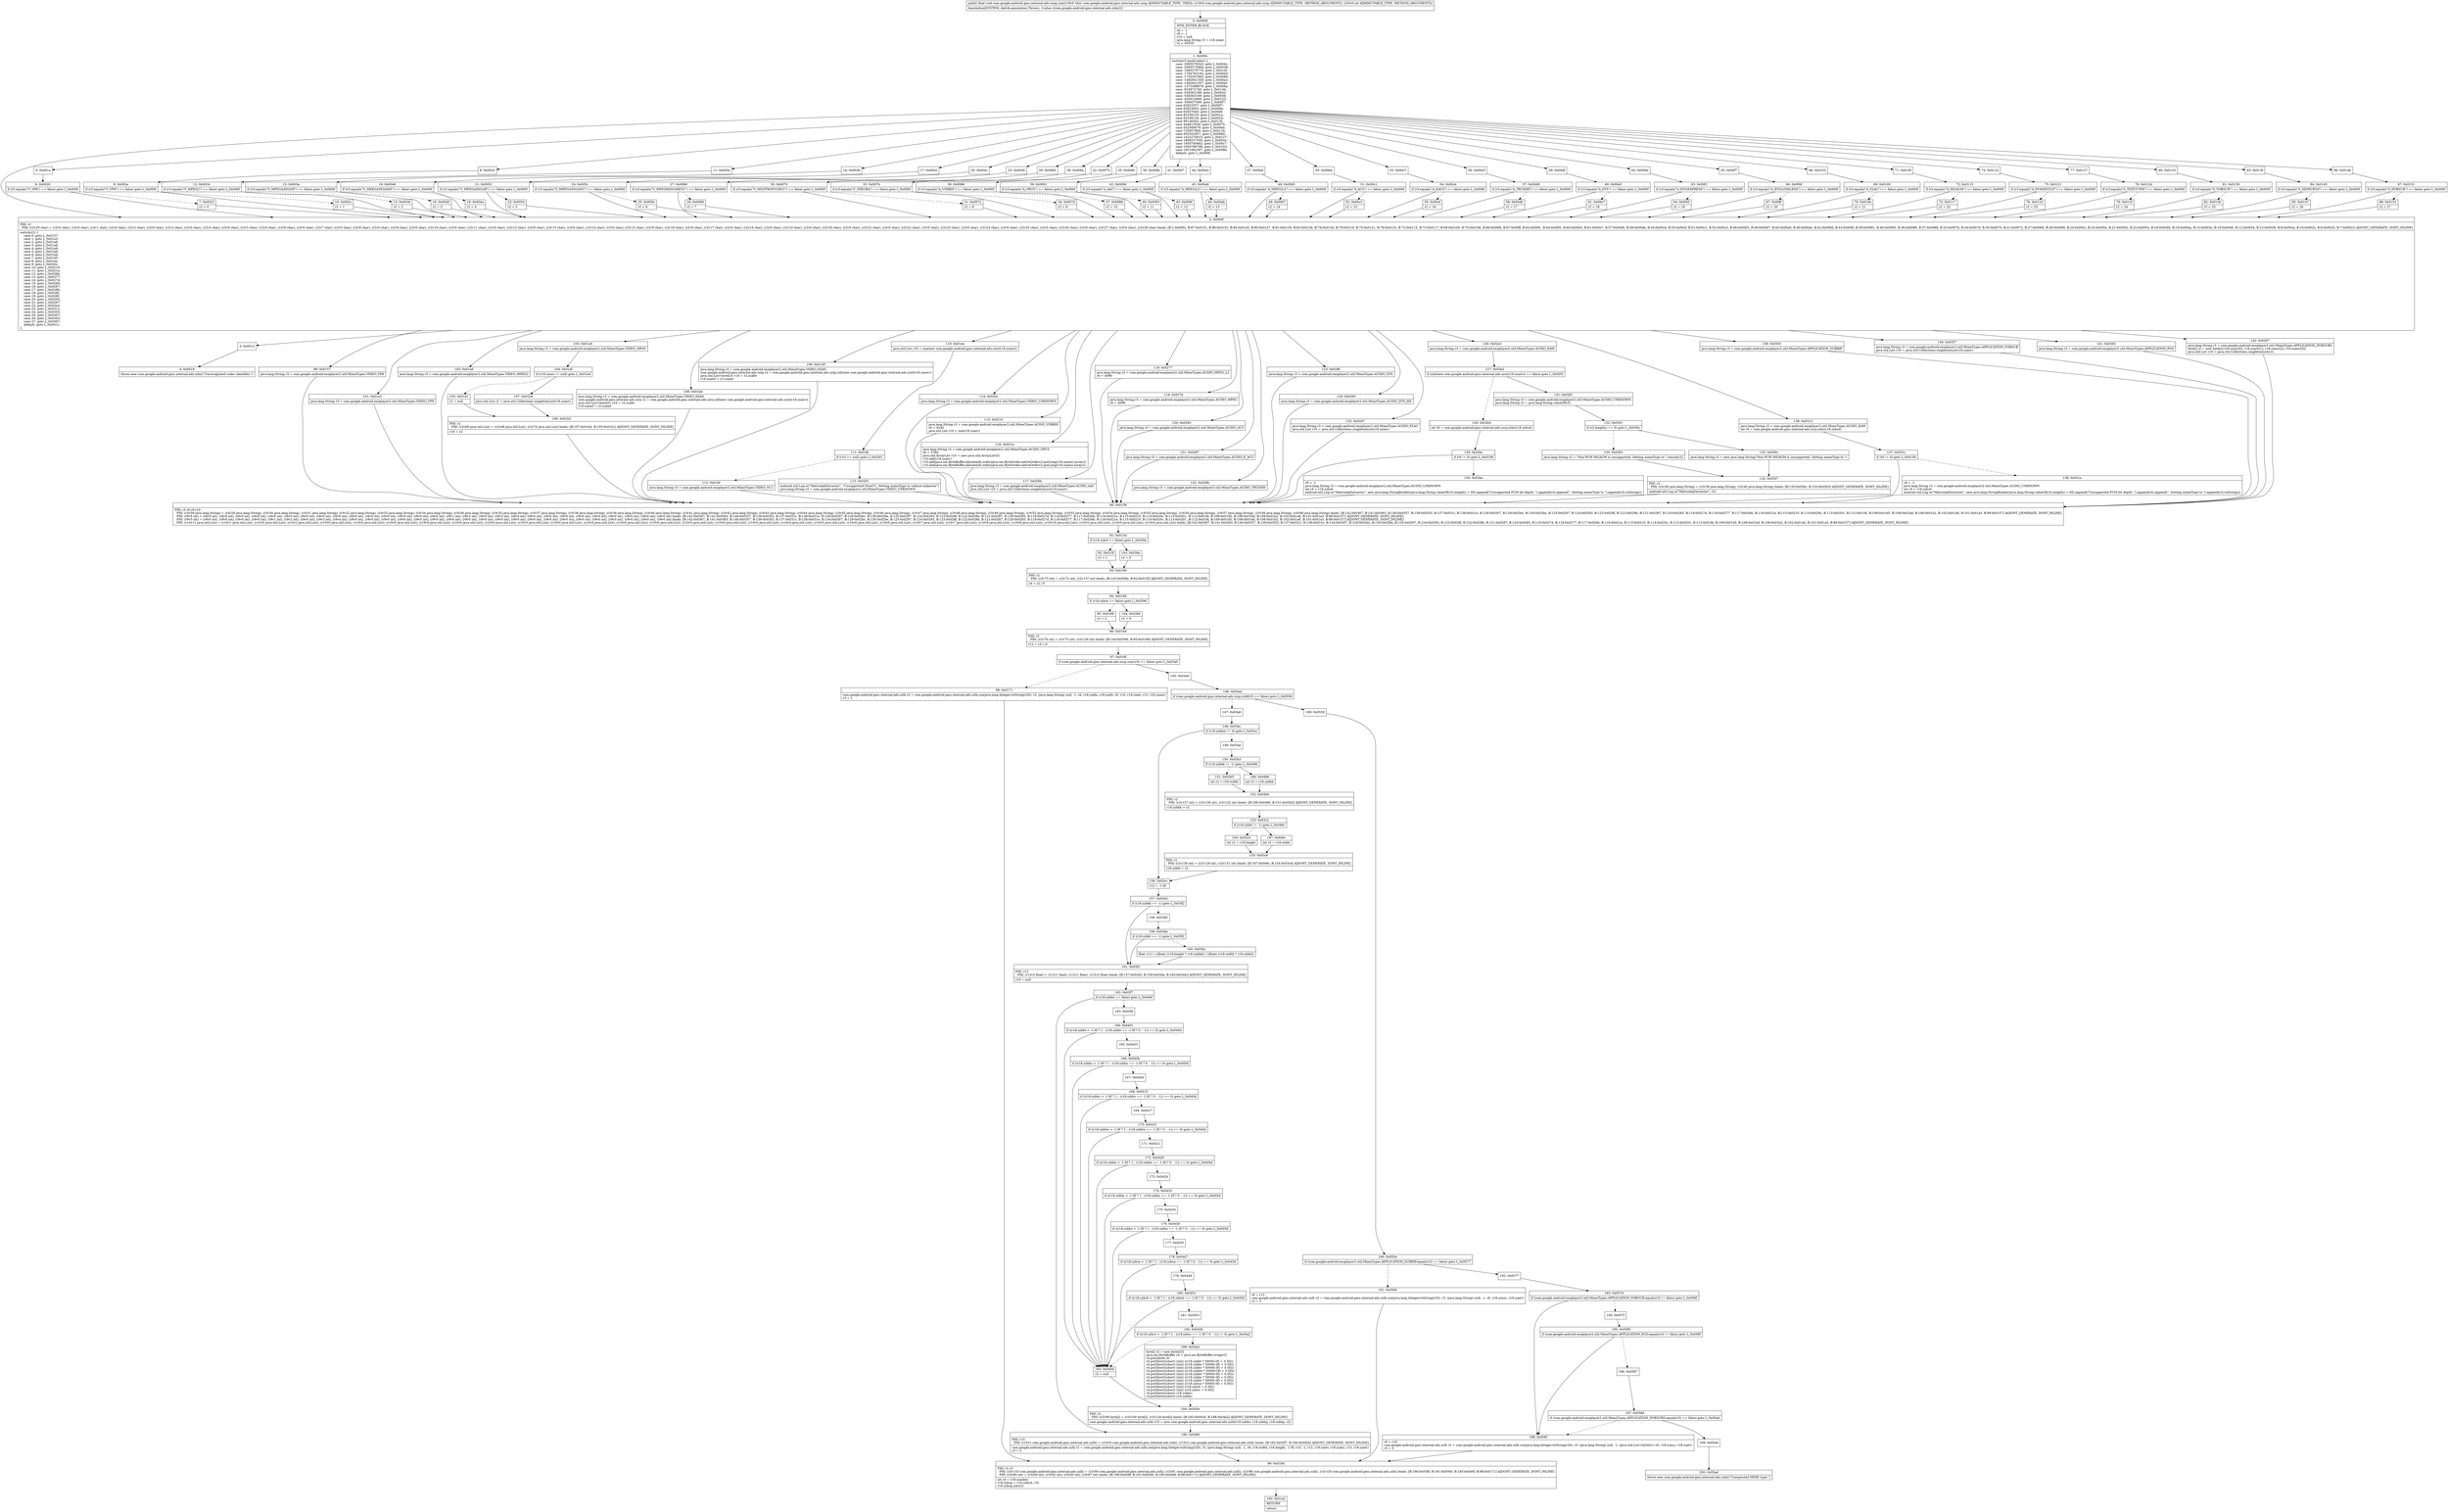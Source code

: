digraph "CFG forcom.google.android.gms.internal.ads.zzog.zza(Lcom\/google\/android\/gms\/internal\/ads\/zznp;I)V" {
Node_0 [shape=record,label="{0\:\ 0x0000|MTH_ENTER_BLOCK\l|r6 = \-1\lr9 = \-1\lr10 = null\ljava.lang.String r3 = r18.zzaor\lr2 = 65535\l}"];
Node_1 [shape=record,label="{1\:\ 0x000c|switch(r3.hashCode()) \{\l    case \-2095576542: goto L_0x004c;\l    case \-2095575984: goto L_0x0038;\l    case \-1985379776: goto L_0x010f;\l    case \-1784763192: goto L_0x00d3;\l    case \-1730367663: goto L_0x0080;\l    case \-1482641358: goto L_0x00a3;\l    case \-1482641357: goto L_0x00af;\l    case \-1373388978: goto L_0x006a;\l    case \-933872740: goto L_0x014b;\l    case \-538363189: goto L_0x0042;\l    case \-538363109: goto L_0x0056;\l    case \-425012669: goto L_0x0133;\l    case \-356037306: goto L_0x00f7;\l    case 62923557: goto L_0x0097;\l    case 62923603: goto L_0x00bb;\l    case 62927045: goto L_0x00df;\l    case 82338133: goto L_0x001a;\l    case 82338134: goto L_0x0024;\l    case 99146302: goto L_0x013f;\l    case 444813526: goto L_0x0075;\l    case 542569478: goto L_0x00eb;\l    case 725957860: goto L_0x011b;\l    case 855502857: goto L_0x0060;\l    case 1422270023: goto L_0x0127;\l    case 1809237540: goto L_0x002e;\l    case 1950749482: goto L_0x00c7;\l    case 1950789798: goto L_0x0103;\l    case 1951062397: goto L_0x008b;\l    default: goto L_0x000f;\l\}\l}"];
Node_2 [shape=record,label="{2\:\ 0x000f|PHI: r2 \l  PHI: (r2v29 char) = (r2v0 char), (r2v0 char), (r2v1 char), (r2v0 char), (r2v2 char), (r2v0 char), (r2v3 char), (r2v0 char), (r2v4 char), (r2v0 char), (r2v5 char), (r2v0 char), (r2v6 char), (r2v0 char), (r2v7 char), (r2v0 char), (r2v8 char), (r2v0 char), (r2v9 char), (r2v0 char), (r2v10 char), (r2v0 char), (r2v11 char), (r2v0 char), (r2v12 char), (r2v0 char), (r2v13 char), (r2v0 char), (r2v14 char), (r2v0 char), (r2v15 char), (r2v0 char), (r2v16 char), (r2v0 char), (r2v17 char), (r2v0 char), (r2v18 char), (r2v0 char), (r2v19 char), (r2v0 char), (r2v20 char), (r2v0 char), (r2v21 char), (r2v0 char), (r2v22 char), (r2v0 char), (r2v23 char), (r2v0 char), (r2v24 char), (r2v0 char), (r2v25 char), (r2v0 char), (r2v26 char), (r2v0 char), (r2v27 char), (r2v0 char), (r2v28 char) binds: [B:1:0x000c, B:87:0x0151, B:88:0x0153, B:84:0x0145, B:85:0x0147, B:81:0x0139, B:82:0x013b, B:78:0x012d, B:79:0x012f, B:75:0x0121, B:76:0x0123, B:72:0x0115, B:73:0x0117, B:69:0x0109, B:70:0x010b, B:66:0x00fd, B:67:0x00ff, B:63:0x00f1, B:64:0x00f3, B:60:0x00e5, B:61:0x00e7, B:57:0x00d9, B:58:0x00db, B:54:0x00cd, B:55:0x00cf, B:51:0x00c1, B:52:0x00c3, B:48:0x00b5, B:49:0x00b7, B:45:0x00a9, B:46:0x00ab, B:42:0x009d, B:43:0x009f, B:39:0x0091, B:40:0x0093, B:36:0x0086, B:37:0x0088, B:33:0x007b, B:34:0x007d, B:30:0x0070, B:31:0x0072, B:27:0x0066, B:28:0x0068, B:24:0x005c, B:25:0x005e, B:21:0x0052, B:22:0x0054, B:18:0x0048, B:19:0x004a, B:15:0x003e, B:16:0x0040, B:12:0x0034, B:13:0x0036, B:9:0x002a, B:10:0x002c, B:6:0x0020, B:7:0x0022] A[DONT_GENERATE, DONT_INLINE]\l|switch(r2) \{\l    case 0: goto L_0x0157;\l    case 1: goto L_0x01a3;\l    case 2: goto L_0x01a6;\l    case 3: goto L_0x01a9;\l    case 4: goto L_0x01a9;\l    case 5: goto L_0x01a9;\l    case 6: goto L_0x01bd;\l    case 7: goto L_0x01d5;\l    case 8: goto L_0x01ee;\l    case 9: goto L_0x020c;\l    case 10: goto L_0x0210;\l    case 11: goto L_0x021e;\l    case 12: goto L_0x026b;\l    case 13: goto L_0x0277;\l    case 14: goto L_0x027d;\l    case 15: goto L_0x0283;\l    case 16: goto L_0x0287;\l    case 17: goto L_0x028b;\l    case 18: goto L_0x028f;\l    case 19: goto L_0x028f;\l    case 20: goto L_0x0293;\l    case 21: goto L_0x0297;\l    case 22: goto L_0x02a3;\l    case 23: goto L_0x0312;\l    case 24: goto L_0x0353;\l    case 25: goto L_0x0357;\l    case 26: goto L_0x0363;\l    case 27: goto L_0x0367;\l    default: goto L_0x0012;\l\}\l}"];
Node_3 [shape=record,label="{3\:\ 0x0012}"];
Node_4 [shape=record,label="{4\:\ 0x0019|throw new com.google.android.gms.internal.ads.zzlm(\"Unrecognized codec identifier.\")\l}"];
Node_5 [shape=record,label="{5\:\ 0x001a}"];
Node_6 [shape=record,label="{6\:\ 0x0020|if (r3.equals(\"V_VP8\") == false) goto L_0x000f\l}"];
Node_7 [shape=record,label="{7\:\ 0x0022|r2 = 0\l}"];
Node_8 [shape=record,label="{8\:\ 0x0024}"];
Node_9 [shape=record,label="{9\:\ 0x002a|if (r3.equals(\"V_VP9\") == false) goto L_0x000f\l}"];
Node_10 [shape=record,label="{10\:\ 0x002c|r2 = 1\l}"];
Node_11 [shape=record,label="{11\:\ 0x002e}"];
Node_12 [shape=record,label="{12\:\ 0x0034|if (r3.equals(\"V_MPEG2\") == false) goto L_0x000f\l}"];
Node_13 [shape=record,label="{13\:\ 0x0036|r2 = 2\l}"];
Node_14 [shape=record,label="{14\:\ 0x0038}"];
Node_15 [shape=record,label="{15\:\ 0x003e|if (r3.equals(\"V_MPEG4\/ISO\/SP\") == false) goto L_0x000f\l}"];
Node_16 [shape=record,label="{16\:\ 0x0040|r2 = 3\l}"];
Node_17 [shape=record,label="{17\:\ 0x0042}"];
Node_18 [shape=record,label="{18\:\ 0x0048|if (r3.equals(\"V_MPEG4\/ISO\/ASP\") == false) goto L_0x000f\l}"];
Node_19 [shape=record,label="{19\:\ 0x004a|r2 = 4\l}"];
Node_20 [shape=record,label="{20\:\ 0x004c}"];
Node_21 [shape=record,label="{21\:\ 0x0052|if (r3.equals(\"V_MPEG4\/ISO\/AP\") == false) goto L_0x000f\l}"];
Node_22 [shape=record,label="{22\:\ 0x0054|r2 = 5\l}"];
Node_23 [shape=record,label="{23\:\ 0x0056}"];
Node_24 [shape=record,label="{24\:\ 0x005c|if (r3.equals(\"V_MPEG4\/ISO\/AVC\") == false) goto L_0x000f\l}"];
Node_25 [shape=record,label="{25\:\ 0x005e|r2 = 6\l}"];
Node_26 [shape=record,label="{26\:\ 0x0060}"];
Node_27 [shape=record,label="{27\:\ 0x0066|if (r3.equals(\"V_MPEGH\/ISO\/HEVC\") == false) goto L_0x000f\l}"];
Node_28 [shape=record,label="{28\:\ 0x0068|r2 = 7\l}"];
Node_29 [shape=record,label="{29\:\ 0x006a}"];
Node_30 [shape=record,label="{30\:\ 0x0070|if (r3.equals(\"V_MS\/VFW\/FOURCC\") == false) goto L_0x000f\l}"];
Node_31 [shape=record,label="{31\:\ 0x0072|r2 = 8\l}"];
Node_32 [shape=record,label="{32\:\ 0x0075}"];
Node_33 [shape=record,label="{33\:\ 0x007b|if (r3.equals(\"V_THEORA\") == false) goto L_0x000f\l}"];
Node_34 [shape=record,label="{34\:\ 0x007d|r2 = 9\l}"];
Node_35 [shape=record,label="{35\:\ 0x0080}"];
Node_36 [shape=record,label="{36\:\ 0x0086|if (r3.equals(\"A_VORBIS\") == false) goto L_0x000f\l}"];
Node_37 [shape=record,label="{37\:\ 0x0088|r2 = 10\l}"];
Node_38 [shape=record,label="{38\:\ 0x008b}"];
Node_39 [shape=record,label="{39\:\ 0x0091|if (r3.equals(\"A_OPUS\") == false) goto L_0x000f\l}"];
Node_40 [shape=record,label="{40\:\ 0x0093|r2 = 11\l}"];
Node_41 [shape=record,label="{41\:\ 0x0097}"];
Node_42 [shape=record,label="{42\:\ 0x009d|if (r3.equals(\"A_AAC\") == false) goto L_0x000f\l}"];
Node_43 [shape=record,label="{43\:\ 0x009f|r2 = 12\l}"];
Node_44 [shape=record,label="{44\:\ 0x00a3}"];
Node_45 [shape=record,label="{45\:\ 0x00a9|if (r3.equals(\"A_MPEG\/L2\") == false) goto L_0x000f\l}"];
Node_46 [shape=record,label="{46\:\ 0x00ab|r2 = 13\l}"];
Node_47 [shape=record,label="{47\:\ 0x00af}"];
Node_48 [shape=record,label="{48\:\ 0x00b5|if (r3.equals(\"A_MPEG\/L3\") == false) goto L_0x000f\l}"];
Node_49 [shape=record,label="{49\:\ 0x00b7|r2 = 14\l}"];
Node_50 [shape=record,label="{50\:\ 0x00bb}"];
Node_51 [shape=record,label="{51\:\ 0x00c1|if (r3.equals(\"A_AC3\") == false) goto L_0x000f\l}"];
Node_52 [shape=record,label="{52\:\ 0x00c3|r2 = 15\l}"];
Node_53 [shape=record,label="{53\:\ 0x00c7}"];
Node_54 [shape=record,label="{54\:\ 0x00cd|if (r3.equals(\"A_EAC3\") == false) goto L_0x000f\l}"];
Node_55 [shape=record,label="{55\:\ 0x00cf|r2 = 16\l}"];
Node_56 [shape=record,label="{56\:\ 0x00d3}"];
Node_57 [shape=record,label="{57\:\ 0x00d9|if (r3.equals(\"A_TRUEHD\") == false) goto L_0x000f\l}"];
Node_58 [shape=record,label="{58\:\ 0x00db|r2 = 17\l}"];
Node_59 [shape=record,label="{59\:\ 0x00df}"];
Node_60 [shape=record,label="{60\:\ 0x00e5|if (r3.equals(\"A_DTS\") == false) goto L_0x000f\l}"];
Node_61 [shape=record,label="{61\:\ 0x00e7|r2 = 18\l}"];
Node_62 [shape=record,label="{62\:\ 0x00eb}"];
Node_63 [shape=record,label="{63\:\ 0x00f1|if (r3.equals(\"A_DTS\/EXPRESS\") == false) goto L_0x000f\l}"];
Node_64 [shape=record,label="{64\:\ 0x00f3|r2 = 19\l}"];
Node_65 [shape=record,label="{65\:\ 0x00f7}"];
Node_66 [shape=record,label="{66\:\ 0x00fd|if (r3.equals(\"A_DTS\/LOSSLESS\") == false) goto L_0x000f\l}"];
Node_67 [shape=record,label="{67\:\ 0x00ff|r2 = 20\l}"];
Node_68 [shape=record,label="{68\:\ 0x0103}"];
Node_69 [shape=record,label="{69\:\ 0x0109|if (r3.equals(\"A_FLAC\") == false) goto L_0x000f\l}"];
Node_70 [shape=record,label="{70\:\ 0x010b|r2 = 21\l}"];
Node_71 [shape=record,label="{71\:\ 0x010f}"];
Node_72 [shape=record,label="{72\:\ 0x0115|if (r3.equals(\"A_MS\/ACM\") == false) goto L_0x000f\l}"];
Node_73 [shape=record,label="{73\:\ 0x0117|r2 = 22\l}"];
Node_74 [shape=record,label="{74\:\ 0x011b}"];
Node_75 [shape=record,label="{75\:\ 0x0121|if (r3.equals(\"A_PCM\/INT\/LIT\") == false) goto L_0x000f\l}"];
Node_76 [shape=record,label="{76\:\ 0x0123|r2 = 23\l}"];
Node_77 [shape=record,label="{77\:\ 0x0127}"];
Node_78 [shape=record,label="{78\:\ 0x012d|if (r3.equals(\"S_TEXT\/UTF8\") == false) goto L_0x000f\l}"];
Node_79 [shape=record,label="{79\:\ 0x012f|r2 = 24\l}"];
Node_80 [shape=record,label="{80\:\ 0x0133}"];
Node_81 [shape=record,label="{81\:\ 0x0139|if (r3.equals(\"S_VOBSUB\") == false) goto L_0x000f\l}"];
Node_82 [shape=record,label="{82\:\ 0x013b|r2 = 25\l}"];
Node_83 [shape=record,label="{83\:\ 0x013f}"];
Node_84 [shape=record,label="{84\:\ 0x0145|if (r3.equals(\"S_HDMV\/PGS\") == false) goto L_0x000f\l}"];
Node_85 [shape=record,label="{85\:\ 0x0147|r2 = 26\l}"];
Node_86 [shape=record,label="{86\:\ 0x014b}"];
Node_87 [shape=record,label="{87\:\ 0x0151|if (r3.equals(\"S_DVBSUB\") == false) goto L_0x000f\l}"];
Node_88 [shape=record,label="{88\:\ 0x0153|r2 = 27\l}"];
Node_89 [shape=record,label="{89\:\ 0x0157|java.lang.String r3 = com.google.android.exoplayer2.util.MimeTypes.VIDEO_VP8\l}"];
Node_90 [shape=record,label="{90\:\ 0x0159|PHI: r3 r6 r9 r10 \l  PHI: (r3v59 java.lang.String) = (r3v29 java.lang.String), (r3v30 java.lang.String), (r3v31 java.lang.String), (r3v32 java.lang.String), (r3v33 java.lang.String), (r3v34 java.lang.String), (r3v36 java.lang.String), (r3v35 java.lang.String), (r3v37 java.lang.String), (r3v38 java.lang.String), (r3v39 java.lang.String), (r3v40 java.lang.String), (r3v41 java.lang.String), (r3v42 java.lang.String), (r3v43 java.lang.String), (r3v44 java.lang.String), (r3v45 java.lang.String), (r3v46 java.lang.String), (r3v47 java.lang.String), (r3v48 java.lang.String), (r3v49 java.lang.String), (r3v52 java.lang.String), (r3v53 java.lang.String), (r3v54 java.lang.String), (r3v55 java.lang.String), (r3v56 java.lang.String), (r3v57 java.lang.String), (r3v58 java.lang.String), (r3v68 java.lang.String) binds: [B:142:0x0367, B:141:0x0363, B:140:0x0357, B:139:0x0353, B:137:0x031c, B:138:0x031e, B:134:0x0307, B:129:0x02bc, B:130:0x02be, B:125:0x0297, B:124:0x0293, B:123:0x028f, B:122:0x028b, B:121:0x0287, B:120:0x0283, B:119:0x027d, B:118:0x0277, B:117:0x026b, B:116:0x021e, B:115:0x0210, B:114:0x020c, B:113:0x0201, B:112:0x01fd, B:109:0x01d5, B:108:0x01bd, B:106:0x01b2, B:102:0x01a6, B:101:0x01a3, B:89:0x0157] A[DONT_GENERATE, DONT_INLINE]\l  PHI: (r6v5 int) = (r6v0 int), (r6v0 int), (r6v0 int), (r6v0 int), (r6v0 int), (r6v0 int), (r6v0 int), (r6v0 int), (r6v0 int), (r6v0 int), (r6v0 int), (r6v0 int), (r6v0 int), (r6v0 int), (r6v0 int), (r6v1 int), (r6v2 int), (r6v0 int), (r6v3 int), (r6v4 int), (r6v0 int), (r6v0 int), (r6v0 int), (r6v0 int), (r6v0 int), (r6v0 int), (r6v0 int), (r6v0 int), (r6v0 int) binds: [B:142:0x0367, B:141:0x0363, B:140:0x0357, B:139:0x0353, B:137:0x031c, B:138:0x031e, B:134:0x0307, B:129:0x02bc, B:130:0x02be, B:125:0x0297, B:124:0x0293, B:123:0x028f, B:122:0x028b, B:121:0x0287, B:120:0x0283, B:119:0x027d, B:118:0x0277, B:117:0x026b, B:116:0x021e, B:115:0x0210, B:114:0x020c, B:113:0x0201, B:112:0x01fd, B:109:0x01d5, B:108:0x01bd, B:106:0x01b2, B:102:0x01a6, B:101:0x01a3, B:89:0x0157] A[DONT_GENERATE, DONT_INLINE]\l  PHI: (r9v5 int) = (r9v0 int), (r9v0 int), (r9v0 int), (r9v0 int), (r9v1 int), (r9v2 int), (r9v0 int), (r9v3 int), (r9v4 int), (r9v0 int), (r9v0 int), (r9v0 int), (r9v0 int), (r9v0 int), (r9v0 int), (r9v0 int), (r9v0 int), (r9v0 int), (r9v0 int), (r9v0 int), (r9v0 int), (r9v0 int), (r9v0 int), (r9v0 int), (r9v0 int), (r9v0 int), (r9v0 int), (r9v0 int), (r9v0 int) binds: [B:142:0x0367, B:141:0x0363, B:140:0x0357, B:139:0x0353, B:137:0x031c, B:138:0x031e, B:134:0x0307, B:129:0x02bc, B:130:0x02be, B:125:0x0297, B:124:0x0293, B:123:0x028f, B:122:0x028b, B:121:0x0287, B:120:0x0283, B:119:0x027d, B:118:0x0277, B:117:0x026b, B:116:0x021e, B:115:0x0210, B:114:0x020c, B:113:0x0201, B:112:0x01fd, B:109:0x01d5, B:108:0x01bd, B:106:0x01b2, B:102:0x01a6, B:101:0x01a3, B:89:0x0157] A[DONT_GENERATE, DONT_INLINE]\l  PHI: (r10v11 java.util.List) = (r10v1 java.util.List), (r10v0 java.util.List), (r10v2 java.util.List), (r10v0 java.util.List), (r10v0 java.util.List), (r10v0 java.util.List), (r10v0 java.util.List), (r10v0 java.util.List), (r10v0 java.util.List), (r10v3 java.util.List), (r10v0 java.util.List), (r10v0 java.util.List), (r10v0 java.util.List), (r10v0 java.util.List), (r10v0 java.util.List), (r10v0 java.util.List), (r10v0 java.util.List), (r10v4 java.util.List), (r10v5 java.util.List), (r10v6 java.util.List), (r10v0 java.util.List), (r10v7 java.util.List), (r10v7 java.util.List), (r10v8 java.util.List), (r10v9 java.util.List), (r10v10 java.util.List), (r10v0 java.util.List), (r10v0 java.util.List), (r10v0 java.util.List) binds: [B:142:0x0367, B:141:0x0363, B:140:0x0357, B:139:0x0353, B:137:0x031c, B:138:0x031e, B:134:0x0307, B:129:0x02bc, B:130:0x02be, B:125:0x0297, B:124:0x0293, B:123:0x028f, B:122:0x028b, B:121:0x0287, B:120:0x0283, B:119:0x027d, B:118:0x0277, B:117:0x026b, B:116:0x021e, B:115:0x0210, B:114:0x020c, B:113:0x0201, B:112:0x01fd, B:109:0x01d5, B:108:0x01bd, B:106:0x01b2, B:102:0x01a6, B:101:0x01a3, B:89:0x0157] A[DONT_GENERATE, DONT_INLINE]\l}"];
Node_91 [shape=record,label="{91\:\ 0x015d|if (r18.zzbcf == false) goto L_0x039a\l}"];
Node_92 [shape=record,label="{92\:\ 0x015f|r2 = 1\l}"];
Node_93 [shape=record,label="{93\:\ 0x0160|PHI: r2 \l  PHI: (r2v73 int) = (r2v72 int), (r2v137 int) binds: [B:143:0x039a, B:92:0x015f] A[DONT_GENERATE, DONT_INLINE]\l|r4 = r2 \| 0\l}"];
Node_94 [shape=record,label="{94\:\ 0x0166|if (r18.zzbce == false) goto L_0x039d\l}"];
Node_95 [shape=record,label="{95\:\ 0x0168|r2 = 2\l}"];
Node_96 [shape=record,label="{96\:\ 0x0169|PHI: r2 \l  PHI: (r2v76 int) = (r2v75 int), (r2v136 int) binds: [B:144:0x039d, B:95:0x0168] A[DONT_GENERATE, DONT_INLINE]\l|r12 = r4 \| r2\l}"];
Node_97 [shape=record,label="{97\:\ 0x016f|if (com.google.android.gms.internal.ads.zzsp.zzav(r3) == false) goto L_0x03a0\l}"];
Node_98 [shape=record,label="{98\:\ 0x0171|com.google.android.gms.internal.ads.zzlh r2 = com.google.android.gms.internal.ads.zzlh.zza(java.lang.Integer.toString(r20), r3, (java.lang.String) null, \-1, r6, r18.zzafu, r18.zzafv, r9, r10, r18.zzatr, r12, r18.zzauc)\lr3 = 1\l}"];
Node_99 [shape=record,label="{99\:\ 0x018d|PHI: r2 r3 \l  PHI: (r2v133 com.google.android.gms.internal.ads.zzlh) = (r2v84 com.google.android.gms.internal.ads.zzlh), (r2v91 com.google.android.gms.internal.ads.zzlh), (r2v96 com.google.android.gms.internal.ads.zzlh), (r2v135 com.google.android.gms.internal.ads.zzlh) binds: [B:198:0x058f, B:191:0x0560, B:185:0x046f, B:98:0x0171] A[DONT_GENERATE, DONT_INLINE]\l  PHI: (r3v64 int) = (r3v60 int), (r3v62 int), (r3v63 int), (r3v67 int) binds: [B:198:0x058f, B:191:0x0560, B:185:0x046f, B:98:0x0171] A[DONT_GENERATE, DONT_INLINE]\l|int r4 = r18.number\lr18.zzbcg = r19.zzd(r4, r3)\lr18.zzbcg.zze(r2)\l}"];
Node_100 [shape=record,label="{100\:\ 0x01a2|RETURN\l|return\l}"];
Node_101 [shape=record,label="{101\:\ 0x01a3|java.lang.String r3 = com.google.android.exoplayer2.util.MimeTypes.VIDEO_VP9\l}"];
Node_102 [shape=record,label="{102\:\ 0x01a6|java.lang.String r3 = com.google.android.exoplayer2.util.MimeTypes.VIDEO_MPEG2\l}"];
Node_103 [shape=record,label="{103\:\ 0x01a9|java.lang.String r3 = com.google.android.exoplayer2.util.MimeTypes.VIDEO_MP4V\l}"];
Node_104 [shape=record,label="{104\:\ 0x01af|if (r18.zzaov != null) goto L_0x01b4\l}"];
Node_105 [shape=record,label="{105\:\ 0x01b1|r2 = null\l}"];
Node_106 [shape=record,label="{106\:\ 0x01b2|PHI: r2 \l  PHI: (r2v69 java.util.List) = (r2v68 java.util.List), (r2v70 java.util.List) binds: [B:107:0x01b4, B:105:0x01b1] A[DONT_GENERATE, DONT_INLINE]\l|r10 = r2\l}"];
Node_107 [shape=record,label="{107\:\ 0x01b4|java.util.List r2 = java.util.Collections.singletonList(r18.zzaov)\l}"];
Node_108 [shape=record,label="{108\:\ 0x01bd|java.lang.String r3 = com.google.android.exoplayer2.util.MimeTypes.VIDEO_H264\lcom.google.android.gms.internal.ads.zzta r2 = com.google.android.gms.internal.ads.zzta.zzf(new com.google.android.gms.internal.ads.zzst(r18.zzaov))\ljava.util.List\<byte[]\> r10 = r2.zzafw\lr18.zzamf = r2.zzamf\l}"];
Node_109 [shape=record,label="{109\:\ 0x01d5|java.lang.String r3 = com.google.android.exoplayer2.util.MimeTypes.VIDEO_H265\lcom.google.android.gms.internal.ads.zztg r2 = com.google.android.gms.internal.ads.zztg.zzh(new com.google.android.gms.internal.ads.zzst(r18.zzaov))\ljava.util.List\<byte[]\> r10 = r2.zzafw\lr18.zzamf = r2.zzamf\l}"];
Node_110 [shape=record,label="{110\:\ 0x01ee|java.util.List r10 = zza(new com.google.android.gms.internal.ads.zzst(r18.zzaov))\l}"];
Node_111 [shape=record,label="{111\:\ 0x01fb|if (r10 == null) goto L_0x0201\l}"];
Node_112 [shape=record,label="{112\:\ 0x01fd|java.lang.String r3 = com.google.android.exoplayer2.util.MimeTypes.VIDEO_VC1\l}"];
Node_113 [shape=record,label="{113\:\ 0x0201|android.util.Log.w(\"MatroskaExtractor\", \"Unsupported FourCC. Setting mimeType to video\/x\-unknown\")\ljava.lang.String r3 = com.google.android.exoplayer2.util.MimeTypes.VIDEO_UNKNOWN\l}"];
Node_114 [shape=record,label="{114\:\ 0x020c|java.lang.String r3 = com.google.android.exoplayer2.util.MimeTypes.VIDEO_UNKNOWN\l}"];
Node_115 [shape=record,label="{115\:\ 0x0210|java.lang.String r3 = com.google.android.exoplayer2.util.MimeTypes.AUDIO_VORBIS\lr6 = 8192\ljava.util.List r10 = zze(r18.zzaov)\l}"];
Node_116 [shape=record,label="{116\:\ 0x021e|java.lang.String r3 = com.google.android.exoplayer2.util.MimeTypes.AUDIO_OPUS\lr6 = 5760\ljava.util.ArrayList r10 = new java.util.ArrayList(3)\lr10.add(r18.zzaov)\lr10.add(java.nio.ByteBuffer.allocate(8).order(java.nio.ByteOrder.nativeOrder()).putLong(r18.zzaow).array())\lr10.add(java.nio.ByteBuffer.allocate(8).order(java.nio.ByteOrder.nativeOrder()).putLong(r18.zzaox).array())\l}"];
Node_117 [shape=record,label="{117\:\ 0x026b|java.lang.String r3 = com.google.android.exoplayer2.util.MimeTypes.AUDIO_AAC\ljava.util.List r10 = java.util.Collections.singletonList(r18.zzaov)\l}"];
Node_118 [shape=record,label="{118\:\ 0x0277|java.lang.String r3 = com.google.android.exoplayer2.util.MimeTypes.AUDIO_MPEG_L2\lr6 = 4096\l}"];
Node_119 [shape=record,label="{119\:\ 0x027d|java.lang.String r3 = com.google.android.exoplayer2.util.MimeTypes.AUDIO_MPEG\lr6 = 4096\l}"];
Node_120 [shape=record,label="{120\:\ 0x0283|java.lang.String r3 = com.google.android.exoplayer2.util.MimeTypes.AUDIO_AC3\l}"];
Node_121 [shape=record,label="{121\:\ 0x0287|java.lang.String r3 = com.google.android.exoplayer2.util.MimeTypes.AUDIO_E_AC3\l}"];
Node_122 [shape=record,label="{122\:\ 0x028b|java.lang.String r3 = com.google.android.exoplayer2.util.MimeTypes.AUDIO_TRUEHD\l}"];
Node_123 [shape=record,label="{123\:\ 0x028f|java.lang.String r3 = com.google.android.exoplayer2.util.MimeTypes.AUDIO_DTS\l}"];
Node_124 [shape=record,label="{124\:\ 0x0293|java.lang.String r3 = com.google.android.exoplayer2.util.MimeTypes.AUDIO_DTS_HD\l}"];
Node_125 [shape=record,label="{125\:\ 0x0297|java.lang.String r3 = com.google.android.exoplayer2.util.MimeTypes.AUDIO_FLAC\ljava.util.List r10 = java.util.Collections.singletonList(r18.zzaov)\l}"];
Node_126 [shape=record,label="{126\:\ 0x02a3|java.lang.String r3 = com.google.android.exoplayer2.util.MimeTypes.AUDIO_RAW\l}"];
Node_127 [shape=record,label="{127\:\ 0x02b2|if (zzb(new com.google.android.gms.internal.ads.zzst(r18.zzaov)) == false) goto L_0x02f3\l}"];
Node_128 [shape=record,label="{128\:\ 0x02b4|int r9 = com.google.android.gms.internal.ads.zzsy.zzbs(r18.zzbcd)\l}"];
Node_129 [shape=record,label="{129\:\ 0x02bc|if (r9 != 0) goto L_0x0159\l}"];
Node_130 [shape=record,label="{130\:\ 0x02be|r9 = \-1\ljava.lang.String r3 = com.google.android.exoplayer2.util.MimeTypes.AUDIO_UNKNOWN\lint r4 = r18.zzbcd\landroid.util.Log.w(\"MatroskaExtractor\", new java.lang.StringBuilder(java.lang.String.valueOf(r3).length() + 60).append(\"Unsupported PCM bit depth: \").append(r4).append(\". Setting mimeType to \").append(r3).toString())\l}"];
Node_131 [shape=record,label="{131\:\ 0x02f3|java.lang.String r3 = com.google.android.exoplayer2.util.MimeTypes.AUDIO_UNKNOWN\ljava.lang.String r2 = java.lang.String.valueOf(r3)\l}"];
Node_132 [shape=record,label="{132\:\ 0x0301|if (r2.length() == 0) goto L_0x030c\l}"];
Node_133 [shape=record,label="{133\:\ 0x0303|java.lang.String r2 = \"Non\-PCM MS\/ACM is unsupported. Setting mimeType to \".concat(r2)\l}"];
Node_134 [shape=record,label="{134\:\ 0x0307|PHI: r2 \l  PHI: (r2v39 java.lang.String) = (r2v38 java.lang.String), (r2v40 java.lang.String) binds: [B:135:0x030c, B:133:0x0303] A[DONT_GENERATE, DONT_INLINE]\l|android.util.Log.w(\"MatroskaExtractor\", r2)\l}"];
Node_135 [shape=record,label="{135\:\ 0x030c|java.lang.String r2 = new java.lang.String(\"Non\-PCM MS\/ACM is unsupported. Setting mimeType to \")\l}"];
Node_136 [shape=record,label="{136\:\ 0x0312|java.lang.String r3 = com.google.android.exoplayer2.util.MimeTypes.AUDIO_RAW\lint r9 = com.google.android.gms.internal.ads.zzsy.zzbs(r18.zzbcd)\l}"];
Node_137 [shape=record,label="{137\:\ 0x031c|if (r9 != 0) goto L_0x0159\l}"];
Node_138 [shape=record,label="{138\:\ 0x031e|r9 = \-1\ljava.lang.String r3 = com.google.android.exoplayer2.util.MimeTypes.AUDIO_UNKNOWN\lint r4 = r18.zzbcd\landroid.util.Log.w(\"MatroskaExtractor\", new java.lang.StringBuilder(java.lang.String.valueOf(r3).length() + 60).append(\"Unsupported PCM bit depth: \").append(r4).append(\". Setting mimeType to \").append(r3).toString())\l}"];
Node_139 [shape=record,label="{139\:\ 0x0353|java.lang.String r3 = com.google.android.exoplayer2.util.MimeTypes.APPLICATION_SUBRIP\l}"];
Node_140 [shape=record,label="{140\:\ 0x0357|java.lang.String r3 = com.google.android.exoplayer2.util.MimeTypes.APPLICATION_VOBSUB\ljava.util.List r10 = java.util.Collections.singletonList(r18.zzaov)\l}"];
Node_141 [shape=record,label="{141\:\ 0x0363|java.lang.String r3 = com.google.android.exoplayer2.util.MimeTypes.APPLICATION_PGS\l}"];
Node_142 [shape=record,label="{142\:\ 0x0367|java.lang.String r3 = com.google.android.exoplayer2.util.MimeTypes.APPLICATION_DVBSUBS\lbyte[] r2 = new byte[]\{r18.zzaov[0], r18.zzaov[1], r18.zzaov[2], r18.zzaov[3]\}\ljava.util.List r10 = java.util.Collections.singletonList(r2)\l}"];
Node_143 [shape=record,label="{143\:\ 0x039a|r2 = 0\l}"];
Node_144 [shape=record,label="{144\:\ 0x039d|r2 = 0\l}"];
Node_145 [shape=record,label="{145\:\ 0x03a0}"];
Node_146 [shape=record,label="{146\:\ 0x03a4|if (com.google.android.gms.internal.ads.zzsp.zzbf(r3) == false) goto L_0x0558\l}"];
Node_147 [shape=record,label="{147\:\ 0x03a6}"];
Node_148 [shape=record,label="{148\:\ 0x03ac|if (r18.zzbbm != 0) goto L_0x03cc\l}"];
Node_149 [shape=record,label="{149\:\ 0x03ae}"];
Node_150 [shape=record,label="{150\:\ 0x03b3|if (r18.zzbbk != \-1) goto L_0x0496\l}"];
Node_151 [shape=record,label="{151\:\ 0x03b5|int r2 = r18.width\l}"];
Node_152 [shape=record,label="{152\:\ 0x03b9|PHI: r2 \l  PHI: (r2v127 int) = (r2v126 int), (r2v132 int) binds: [B:186:0x0496, B:151:0x03b5] A[DONT_GENERATE, DONT_INLINE]\l|r18.zzbbk = r2\l}"];
Node_153 [shape=record,label="{153\:\ 0x03c2|if (r18.zzbbl != \-1) goto L_0x049c\l}"];
Node_154 [shape=record,label="{154\:\ 0x03c4|int r2 = r18.height\l}"];
Node_155 [shape=record,label="{155\:\ 0x03c8|PHI: r2 \l  PHI: (r2v130 int) = (r2v129 int), (r2v131 int) binds: [B:187:0x049c, B:154:0x03c4] A[DONT_GENERATE, DONT_INLINE]\l|r18.zzbbl = r2\l}"];
Node_156 [shape=record,label="{156\:\ 0x03cc|r12 = \-1.0f\l}"];
Node_157 [shape=record,label="{157\:\ 0x03d3|if (r18.zzbbk == \-1) goto L_0x03f2\l}"];
Node_158 [shape=record,label="{158\:\ 0x03d5}"];
Node_159 [shape=record,label="{159\:\ 0x03da|if (r18.zzbbl == \-1) goto L_0x03f2\l}"];
Node_160 [shape=record,label="{160\:\ 0x03dc|float r12 = ((float) (r18.height * r18.zzbbk)) \/ ((float) (r18.width * r18.zzbbl))\l}"];
Node_161 [shape=record,label="{161\:\ 0x03f2|PHI: r12 \l  PHI: (r12v2 float) = (r12v1 float), (r12v1 float), (r12v3 float) binds: [B:157:0x03d3, B:159:0x03da, B:160:0x03dc] A[DONT_GENERATE, DONT_INLINE]\l|r15 = null\l}"];
Node_162 [shape=record,label="{162\:\ 0x03f7|if (r18.zzbbn == false) goto L_0x046f\l}"];
Node_163 [shape=record,label="{163\:\ 0x03f9}"];
Node_164 [shape=record,label="{164\:\ 0x0401|if ((r18.zzbbt \> \-1.0f ? 1 : (r18.zzbbt == \-1.0f ? 0 : \-1)) == 0) goto L_0x045d\l}"];
Node_165 [shape=record,label="{165\:\ 0x0403}"];
Node_166 [shape=record,label="{166\:\ 0x040b|if ((r18.zzbbu \> \-1.0f ? 1 : (r18.zzbbu == \-1.0f ? 0 : \-1)) == 0) goto L_0x045d\l}"];
Node_167 [shape=record,label="{167\:\ 0x040d}"];
Node_168 [shape=record,label="{168\:\ 0x0415|if ((r18.zzbbv \> \-1.0f ? 1 : (r18.zzbbv == \-1.0f ? 0 : \-1)) == 0) goto L_0x045d\l}"];
Node_169 [shape=record,label="{169\:\ 0x0417}"];
Node_170 [shape=record,label="{170\:\ 0x041f|if ((r18.zzbbw \> \-1.0f ? 1 : (r18.zzbbw == \-1.0f ? 0 : \-1)) == 0) goto L_0x045d\l}"];
Node_171 [shape=record,label="{171\:\ 0x0421}"];
Node_172 [shape=record,label="{172\:\ 0x0429|if ((r18.zzbbx \> \-1.0f ? 1 : (r18.zzbbx == \-1.0f ? 0 : \-1)) == 0) goto L_0x045d\l}"];
Node_173 [shape=record,label="{173\:\ 0x042b}"];
Node_174 [shape=record,label="{174\:\ 0x0433|if ((r18.zzbby \> \-1.0f ? 1 : (r18.zzbby == \-1.0f ? 0 : \-1)) == 0) goto L_0x045d\l}"];
Node_175 [shape=record,label="{175\:\ 0x0435}"];
Node_176 [shape=record,label="{176\:\ 0x043d|if ((r18.zzbbz \> \-1.0f ? 1 : (r18.zzbbz == \-1.0f ? 0 : \-1)) == 0) goto L_0x045d\l}"];
Node_177 [shape=record,label="{177\:\ 0x043f}"];
Node_178 [shape=record,label="{178\:\ 0x0447|if ((r18.zzbca \> \-1.0f ? 1 : (r18.zzbca == \-1.0f ? 0 : \-1)) == 0) goto L_0x045d\l}"];
Node_179 [shape=record,label="{179\:\ 0x0449}"];
Node_180 [shape=record,label="{180\:\ 0x0451|if ((r18.zzbcb \> \-1.0f ? 1 : (r18.zzbcb == \-1.0f ? 0 : \-1)) == 0) goto L_0x045d\l}"];
Node_181 [shape=record,label="{181\:\ 0x0453}"];
Node_182 [shape=record,label="{182\:\ 0x045b|if ((r18.zzbcc \> \-1.0f ? 1 : (r18.zzbcc == \-1.0f ? 0 : \-1)) != 0) goto L_0x04a2\l}"];
Node_183 [shape=record,label="{183\:\ 0x045d|r2 = null\l}"];
Node_184 [shape=record,label="{184\:\ 0x045e|PHI: r2 \l  PHI: (r2v99 byte[]) = (r2v100 byte[]), (r2v120 byte[]) binds: [B:183:0x045d, B:188:0x04a2] A[DONT_GENERATE, DONT_INLINE]\l|com.google.android.gms.internal.ads.zztb r15 = new com.google.android.gms.internal.ads.zztb(r18.zzbbo, r18.zzbbq, r18.zzbbp, r2)\l}"];
Node_185 [shape=record,label="{185\:\ 0x046f|PHI: r15 \l  PHI: (r15v1 com.google.android.gms.internal.ads.zztb) = (r15v0 com.google.android.gms.internal.ads.zztb), (r15v2 com.google.android.gms.internal.ads.zztb) binds: [B:162:0x03f7, B:184:0x045e] A[DONT_GENERATE, DONT_INLINE]\l|com.google.android.gms.internal.ads.zzlh r2 = com.google.android.gms.internal.ads.zzlh.zza(java.lang.Integer.toString(r20), r3, (java.lang.String) null, \-1, r6, r18.width, r18.height, \-1.0f, r10, \-1, r12, r18.zzatv, r18.zzatu, r15, r18.zzatr)\lr3 = 2\l}"];
Node_186 [shape=record,label="{186\:\ 0x0496|int r2 = r18.zzbbk\l}"];
Node_187 [shape=record,label="{187\:\ 0x049c|int r2 = r18.zzbbl\l}"];
Node_188 [shape=record,label="{188\:\ 0x04a2|byte[] r2 = new byte[25]\ljava.nio.ByteBuffer r4 = java.nio.ByteBuffer.wrap(r2)\lr4.put((byte) 0)\lr4.putShort((short) ((int) ((r18.zzbbt * 50000.0f) + 0.5f)))\lr4.putShort((short) ((int) ((r18.zzbbu * 50000.0f) + 0.5f)))\lr4.putShort((short) ((int) ((r18.zzbbv * 50000.0f) + 0.5f)))\lr4.putShort((short) ((int) ((r18.zzbbw * 50000.0f) + 0.5f)))\lr4.putShort((short) ((int) ((r18.zzbbx * 50000.0f) + 0.5f)))\lr4.putShort((short) ((int) ((r18.zzbby * 50000.0f) + 0.5f)))\lr4.putShort((short) ((int) ((r18.zzbbz * 50000.0f) + 0.5f)))\lr4.putShort((short) ((int) ((r18.zzbca * 50000.0f) + 0.5f)))\lr4.putShort((short) ((int) (r18.zzbcb + 0.5f)))\lr4.putShort((short) ((int) (r18.zzbcc + 0.5f)))\lr4.putShort((short) r18.zzbbr)\lr4.putShort((short) r18.zzbbs)\l}"];
Node_189 [shape=record,label="{189\:\ 0x0558}"];
Node_190 [shape=record,label="{190\:\ 0x055e|if (com.google.android.exoplayer2.util.MimeTypes.APPLICATION_SUBRIP.equals(r3) == false) goto L_0x0577\l}"];
Node_191 [shape=record,label="{191\:\ 0x0560|r6 = r12\lcom.google.android.gms.internal.ads.zzlh r2 = com.google.android.gms.internal.ads.zzlh.zza(java.lang.Integer.toString(r20), r3, (java.lang.String) null, \-1, r6, r18.zzauc, r18.zzatr)\lr3 = 3\l}"];
Node_192 [shape=record,label="{192\:\ 0x0577}"];
Node_193 [shape=record,label="{193\:\ 0x057d|if (com.google.android.exoplayer2.util.MimeTypes.APPLICATION_VOBSUB.equals(r3) != false) goto L_0x058f\l}"];
Node_194 [shape=record,label="{194\:\ 0x057f}"];
Node_195 [shape=record,label="{195\:\ 0x0585|if (com.google.android.exoplayer2.util.MimeTypes.APPLICATION_PGS.equals(r3) != false) goto L_0x058f\l}"];
Node_196 [shape=record,label="{196\:\ 0x0587}"];
Node_197 [shape=record,label="{197\:\ 0x058d|if (com.google.android.exoplayer2.util.MimeTypes.APPLICATION_DVBSUBS.equals(r3) == false) goto L_0x05a6\l}"];
Node_198 [shape=record,label="{198\:\ 0x058f|r6 = r10\lcom.google.android.gms.internal.ads.zzlh r2 = com.google.android.gms.internal.ads.zzlh.zza(java.lang.Integer.toString(r20), r3, (java.lang.String) null, \-1, (java.util.List\<byte[]\>) r6, r18.zzauc, r18.zzatr)\lr3 = 3\l}"];
Node_199 [shape=record,label="{199\:\ 0x05a6}"];
Node_200 [shape=record,label="{200\:\ 0x05ad|throw new com.google.android.gms.internal.ads.zzlm(\"Unexpected MIME type.\")\l}"];
MethodNode[shape=record,label="{public final void com.google.android.gms.internal.ads.zzog.zza((r18v0 'this' com.google.android.gms.internal.ads.zzog A[IMMUTABLE_TYPE, THIS]), (r19v0 com.google.android.gms.internal.ads.zznp A[IMMUTABLE_TYPE, METHOD_ARGUMENT]), (r20v0 int A[IMMUTABLE_TYPE, METHOD_ARGUMENT]))  | Annotation[SYSTEM, dalvik.annotation.Throws, \{value=[com.google.android.gms.internal.ads.zzlm]\}]\l}"];
MethodNode -> Node_0;
Node_0 -> Node_1;
Node_1 -> Node_2;
Node_1 -> Node_5;
Node_1 -> Node_8;
Node_1 -> Node_11;
Node_1 -> Node_14;
Node_1 -> Node_17;
Node_1 -> Node_20;
Node_1 -> Node_23;
Node_1 -> Node_26;
Node_1 -> Node_29;
Node_1 -> Node_32;
Node_1 -> Node_35;
Node_1 -> Node_38;
Node_1 -> Node_41;
Node_1 -> Node_44;
Node_1 -> Node_47;
Node_1 -> Node_50;
Node_1 -> Node_53;
Node_1 -> Node_56;
Node_1 -> Node_59;
Node_1 -> Node_62;
Node_1 -> Node_65;
Node_1 -> Node_68;
Node_1 -> Node_71;
Node_1 -> Node_74;
Node_1 -> Node_77;
Node_1 -> Node_80;
Node_1 -> Node_83;
Node_1 -> Node_86;
Node_2 -> Node_3;
Node_2 -> Node_89;
Node_2 -> Node_101;
Node_2 -> Node_102;
Node_2 -> Node_103;
Node_2 -> Node_108;
Node_2 -> Node_109;
Node_2 -> Node_110;
Node_2 -> Node_114;
Node_2 -> Node_115;
Node_2 -> Node_116;
Node_2 -> Node_117;
Node_2 -> Node_118;
Node_2 -> Node_119;
Node_2 -> Node_120;
Node_2 -> Node_121;
Node_2 -> Node_122;
Node_2 -> Node_123;
Node_2 -> Node_124;
Node_2 -> Node_125;
Node_2 -> Node_126;
Node_2 -> Node_136;
Node_2 -> Node_139;
Node_2 -> Node_140;
Node_2 -> Node_141;
Node_2 -> Node_142;
Node_3 -> Node_4;
Node_5 -> Node_6;
Node_6 -> Node_2;
Node_6 -> Node_7[style=dashed];
Node_7 -> Node_2;
Node_8 -> Node_9;
Node_9 -> Node_2;
Node_9 -> Node_10[style=dashed];
Node_10 -> Node_2;
Node_11 -> Node_12;
Node_12 -> Node_2;
Node_12 -> Node_13[style=dashed];
Node_13 -> Node_2;
Node_14 -> Node_15;
Node_15 -> Node_2;
Node_15 -> Node_16[style=dashed];
Node_16 -> Node_2;
Node_17 -> Node_18;
Node_18 -> Node_2;
Node_18 -> Node_19[style=dashed];
Node_19 -> Node_2;
Node_20 -> Node_21;
Node_21 -> Node_2;
Node_21 -> Node_22[style=dashed];
Node_22 -> Node_2;
Node_23 -> Node_24;
Node_24 -> Node_2;
Node_24 -> Node_25[style=dashed];
Node_25 -> Node_2;
Node_26 -> Node_27;
Node_27 -> Node_2;
Node_27 -> Node_28[style=dashed];
Node_28 -> Node_2;
Node_29 -> Node_30;
Node_30 -> Node_2;
Node_30 -> Node_31[style=dashed];
Node_31 -> Node_2;
Node_32 -> Node_33;
Node_33 -> Node_2;
Node_33 -> Node_34[style=dashed];
Node_34 -> Node_2;
Node_35 -> Node_36;
Node_36 -> Node_2;
Node_36 -> Node_37[style=dashed];
Node_37 -> Node_2;
Node_38 -> Node_39;
Node_39 -> Node_2;
Node_39 -> Node_40[style=dashed];
Node_40 -> Node_2;
Node_41 -> Node_42;
Node_42 -> Node_2;
Node_42 -> Node_43[style=dashed];
Node_43 -> Node_2;
Node_44 -> Node_45;
Node_45 -> Node_2;
Node_45 -> Node_46[style=dashed];
Node_46 -> Node_2;
Node_47 -> Node_48;
Node_48 -> Node_2;
Node_48 -> Node_49[style=dashed];
Node_49 -> Node_2;
Node_50 -> Node_51;
Node_51 -> Node_2;
Node_51 -> Node_52[style=dashed];
Node_52 -> Node_2;
Node_53 -> Node_54;
Node_54 -> Node_2;
Node_54 -> Node_55[style=dashed];
Node_55 -> Node_2;
Node_56 -> Node_57;
Node_57 -> Node_2;
Node_57 -> Node_58[style=dashed];
Node_58 -> Node_2;
Node_59 -> Node_60;
Node_60 -> Node_2;
Node_60 -> Node_61[style=dashed];
Node_61 -> Node_2;
Node_62 -> Node_63;
Node_63 -> Node_2;
Node_63 -> Node_64[style=dashed];
Node_64 -> Node_2;
Node_65 -> Node_66;
Node_66 -> Node_2;
Node_66 -> Node_67[style=dashed];
Node_67 -> Node_2;
Node_68 -> Node_69;
Node_69 -> Node_2;
Node_69 -> Node_70[style=dashed];
Node_70 -> Node_2;
Node_71 -> Node_72;
Node_72 -> Node_2;
Node_72 -> Node_73[style=dashed];
Node_73 -> Node_2;
Node_74 -> Node_75;
Node_75 -> Node_2;
Node_75 -> Node_76[style=dashed];
Node_76 -> Node_2;
Node_77 -> Node_78;
Node_78 -> Node_2;
Node_78 -> Node_79[style=dashed];
Node_79 -> Node_2;
Node_80 -> Node_81;
Node_81 -> Node_2;
Node_81 -> Node_82[style=dashed];
Node_82 -> Node_2;
Node_83 -> Node_84;
Node_84 -> Node_2;
Node_84 -> Node_85[style=dashed];
Node_85 -> Node_2;
Node_86 -> Node_87;
Node_87 -> Node_2;
Node_87 -> Node_88[style=dashed];
Node_88 -> Node_2;
Node_89 -> Node_90;
Node_90 -> Node_91;
Node_91 -> Node_92[style=dashed];
Node_91 -> Node_143;
Node_92 -> Node_93;
Node_93 -> Node_94;
Node_94 -> Node_95[style=dashed];
Node_94 -> Node_144;
Node_95 -> Node_96;
Node_96 -> Node_97;
Node_97 -> Node_98[style=dashed];
Node_97 -> Node_145;
Node_98 -> Node_99;
Node_99 -> Node_100;
Node_101 -> Node_90;
Node_102 -> Node_90;
Node_103 -> Node_104;
Node_104 -> Node_105[style=dashed];
Node_104 -> Node_107;
Node_105 -> Node_106;
Node_106 -> Node_90;
Node_107 -> Node_106;
Node_108 -> Node_90;
Node_109 -> Node_90;
Node_110 -> Node_111;
Node_111 -> Node_112[style=dashed];
Node_111 -> Node_113;
Node_112 -> Node_90;
Node_113 -> Node_90;
Node_114 -> Node_90;
Node_115 -> Node_90;
Node_116 -> Node_90;
Node_117 -> Node_90;
Node_118 -> Node_90;
Node_119 -> Node_90;
Node_120 -> Node_90;
Node_121 -> Node_90;
Node_122 -> Node_90;
Node_123 -> Node_90;
Node_124 -> Node_90;
Node_125 -> Node_90;
Node_126 -> Node_127;
Node_127 -> Node_128[style=dashed];
Node_127 -> Node_131;
Node_128 -> Node_129;
Node_129 -> Node_90;
Node_129 -> Node_130[style=dashed];
Node_130 -> Node_90;
Node_131 -> Node_132;
Node_132 -> Node_133[style=dashed];
Node_132 -> Node_135;
Node_133 -> Node_134;
Node_134 -> Node_90;
Node_135 -> Node_134;
Node_136 -> Node_137;
Node_137 -> Node_90;
Node_137 -> Node_138[style=dashed];
Node_138 -> Node_90;
Node_139 -> Node_90;
Node_140 -> Node_90;
Node_141 -> Node_90;
Node_142 -> Node_90;
Node_143 -> Node_93;
Node_144 -> Node_96;
Node_145 -> Node_146;
Node_146 -> Node_147[style=dashed];
Node_146 -> Node_189;
Node_147 -> Node_148;
Node_148 -> Node_149[style=dashed];
Node_148 -> Node_156;
Node_149 -> Node_150;
Node_150 -> Node_151[style=dashed];
Node_150 -> Node_186;
Node_151 -> Node_152;
Node_152 -> Node_153;
Node_153 -> Node_154[style=dashed];
Node_153 -> Node_187;
Node_154 -> Node_155;
Node_155 -> Node_156;
Node_156 -> Node_157;
Node_157 -> Node_158[style=dashed];
Node_157 -> Node_161;
Node_158 -> Node_159;
Node_159 -> Node_160[style=dashed];
Node_159 -> Node_161;
Node_160 -> Node_161;
Node_161 -> Node_162;
Node_162 -> Node_163[style=dashed];
Node_162 -> Node_185;
Node_163 -> Node_164;
Node_164 -> Node_165[style=dashed];
Node_164 -> Node_183;
Node_165 -> Node_166;
Node_166 -> Node_167[style=dashed];
Node_166 -> Node_183;
Node_167 -> Node_168;
Node_168 -> Node_169[style=dashed];
Node_168 -> Node_183;
Node_169 -> Node_170;
Node_170 -> Node_171[style=dashed];
Node_170 -> Node_183;
Node_171 -> Node_172;
Node_172 -> Node_173[style=dashed];
Node_172 -> Node_183;
Node_173 -> Node_174;
Node_174 -> Node_175[style=dashed];
Node_174 -> Node_183;
Node_175 -> Node_176;
Node_176 -> Node_177[style=dashed];
Node_176 -> Node_183;
Node_177 -> Node_178;
Node_178 -> Node_179[style=dashed];
Node_178 -> Node_183;
Node_179 -> Node_180;
Node_180 -> Node_181[style=dashed];
Node_180 -> Node_183;
Node_181 -> Node_182;
Node_182 -> Node_183[style=dashed];
Node_182 -> Node_188;
Node_183 -> Node_184;
Node_184 -> Node_185;
Node_185 -> Node_99;
Node_186 -> Node_152;
Node_187 -> Node_155;
Node_188 -> Node_184;
Node_189 -> Node_190;
Node_190 -> Node_191[style=dashed];
Node_190 -> Node_192;
Node_191 -> Node_99;
Node_192 -> Node_193;
Node_193 -> Node_194[style=dashed];
Node_193 -> Node_198;
Node_194 -> Node_195;
Node_195 -> Node_196[style=dashed];
Node_195 -> Node_198;
Node_196 -> Node_197;
Node_197 -> Node_198[style=dashed];
Node_197 -> Node_199;
Node_198 -> Node_99;
Node_199 -> Node_200;
}

